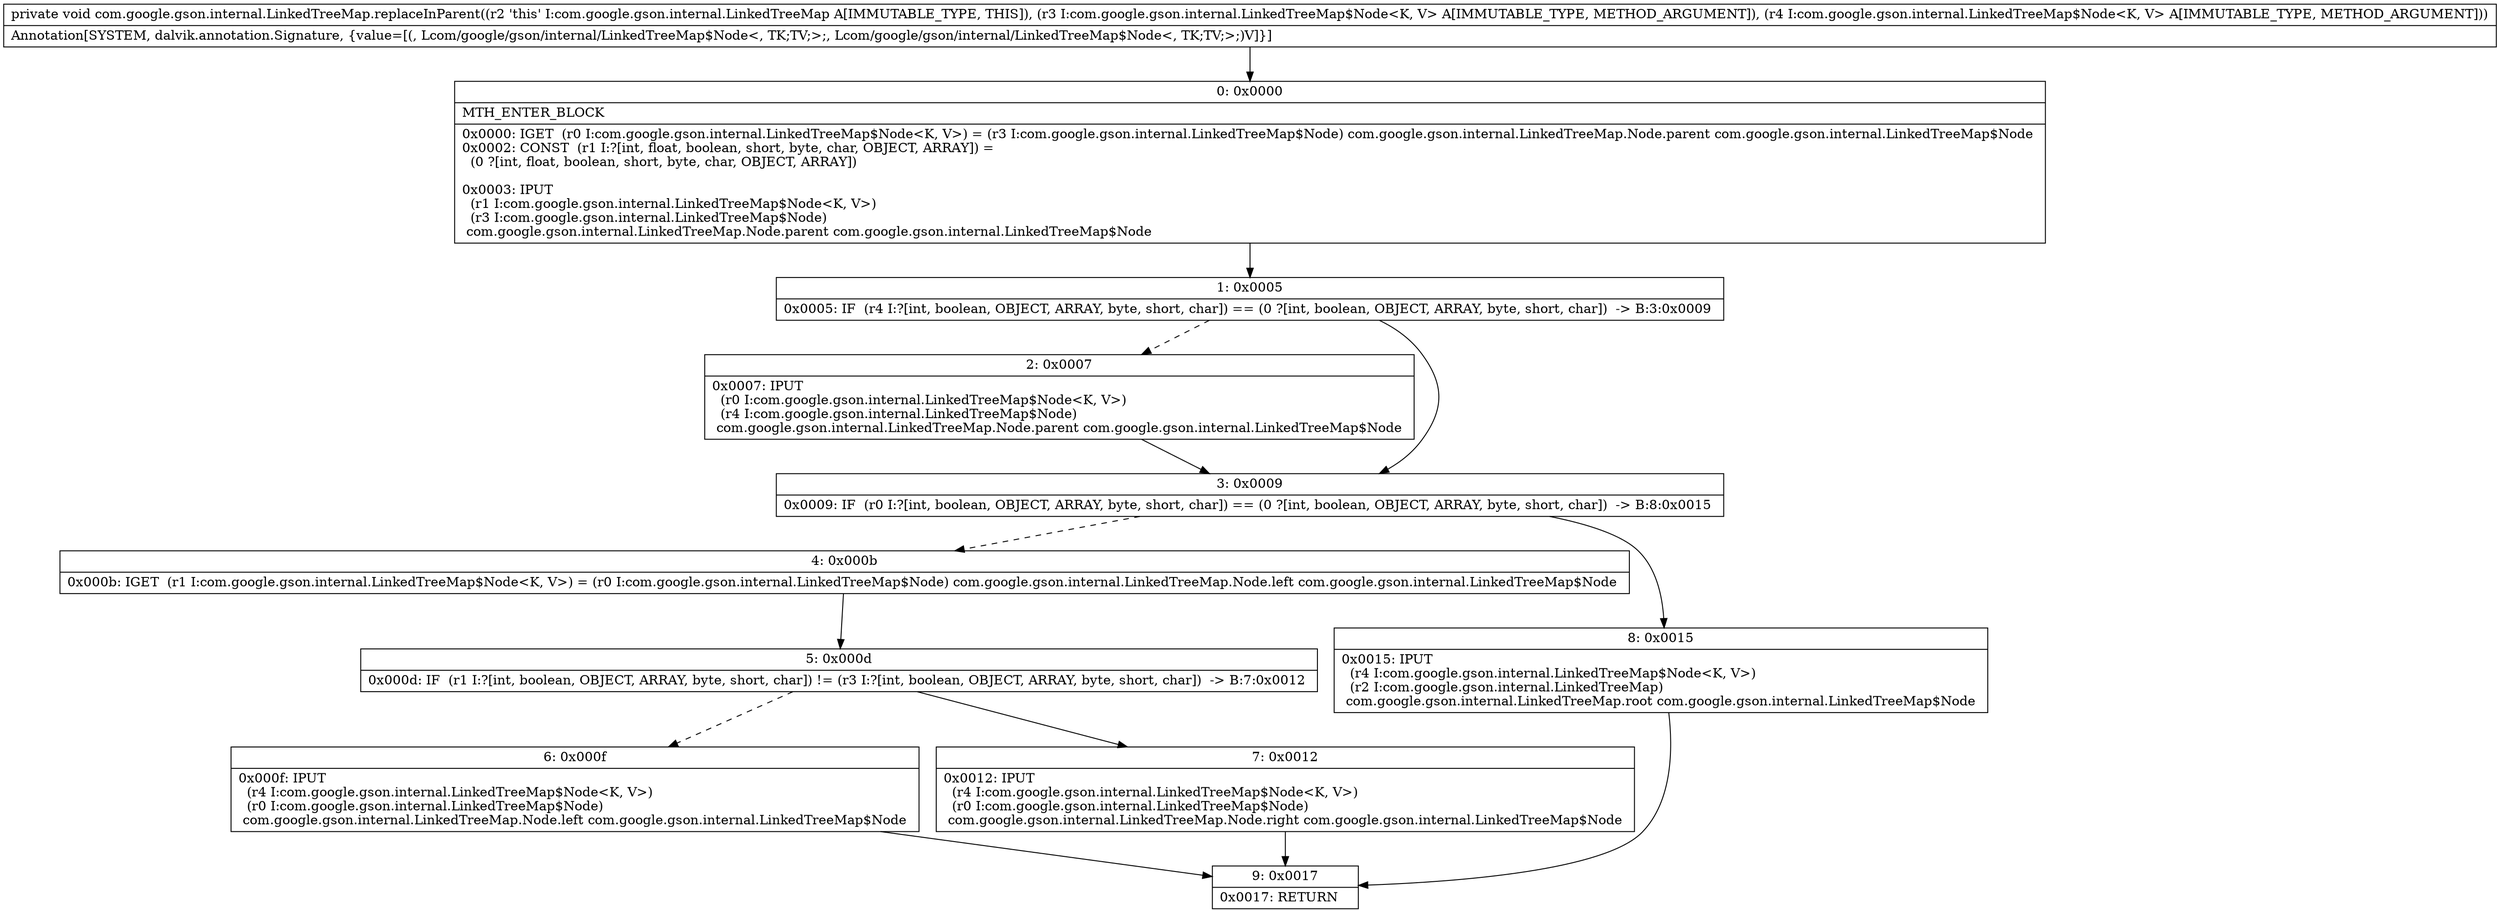 digraph "CFG forcom.google.gson.internal.LinkedTreeMap.replaceInParent(Lcom\/google\/gson\/internal\/LinkedTreeMap$Node;Lcom\/google\/gson\/internal\/LinkedTreeMap$Node;)V" {
Node_0 [shape=record,label="{0\:\ 0x0000|MTH_ENTER_BLOCK\l|0x0000: IGET  (r0 I:com.google.gson.internal.LinkedTreeMap$Node\<K, V\>) = (r3 I:com.google.gson.internal.LinkedTreeMap$Node) com.google.gson.internal.LinkedTreeMap.Node.parent com.google.gson.internal.LinkedTreeMap$Node \l0x0002: CONST  (r1 I:?[int, float, boolean, short, byte, char, OBJECT, ARRAY]) = \l  (0 ?[int, float, boolean, short, byte, char, OBJECT, ARRAY])\l \l0x0003: IPUT  \l  (r1 I:com.google.gson.internal.LinkedTreeMap$Node\<K, V\>)\l  (r3 I:com.google.gson.internal.LinkedTreeMap$Node)\l com.google.gson.internal.LinkedTreeMap.Node.parent com.google.gson.internal.LinkedTreeMap$Node \l}"];
Node_1 [shape=record,label="{1\:\ 0x0005|0x0005: IF  (r4 I:?[int, boolean, OBJECT, ARRAY, byte, short, char]) == (0 ?[int, boolean, OBJECT, ARRAY, byte, short, char])  \-\> B:3:0x0009 \l}"];
Node_2 [shape=record,label="{2\:\ 0x0007|0x0007: IPUT  \l  (r0 I:com.google.gson.internal.LinkedTreeMap$Node\<K, V\>)\l  (r4 I:com.google.gson.internal.LinkedTreeMap$Node)\l com.google.gson.internal.LinkedTreeMap.Node.parent com.google.gson.internal.LinkedTreeMap$Node \l}"];
Node_3 [shape=record,label="{3\:\ 0x0009|0x0009: IF  (r0 I:?[int, boolean, OBJECT, ARRAY, byte, short, char]) == (0 ?[int, boolean, OBJECT, ARRAY, byte, short, char])  \-\> B:8:0x0015 \l}"];
Node_4 [shape=record,label="{4\:\ 0x000b|0x000b: IGET  (r1 I:com.google.gson.internal.LinkedTreeMap$Node\<K, V\>) = (r0 I:com.google.gson.internal.LinkedTreeMap$Node) com.google.gson.internal.LinkedTreeMap.Node.left com.google.gson.internal.LinkedTreeMap$Node \l}"];
Node_5 [shape=record,label="{5\:\ 0x000d|0x000d: IF  (r1 I:?[int, boolean, OBJECT, ARRAY, byte, short, char]) != (r3 I:?[int, boolean, OBJECT, ARRAY, byte, short, char])  \-\> B:7:0x0012 \l}"];
Node_6 [shape=record,label="{6\:\ 0x000f|0x000f: IPUT  \l  (r4 I:com.google.gson.internal.LinkedTreeMap$Node\<K, V\>)\l  (r0 I:com.google.gson.internal.LinkedTreeMap$Node)\l com.google.gson.internal.LinkedTreeMap.Node.left com.google.gson.internal.LinkedTreeMap$Node \l}"];
Node_7 [shape=record,label="{7\:\ 0x0012|0x0012: IPUT  \l  (r4 I:com.google.gson.internal.LinkedTreeMap$Node\<K, V\>)\l  (r0 I:com.google.gson.internal.LinkedTreeMap$Node)\l com.google.gson.internal.LinkedTreeMap.Node.right com.google.gson.internal.LinkedTreeMap$Node \l}"];
Node_8 [shape=record,label="{8\:\ 0x0015|0x0015: IPUT  \l  (r4 I:com.google.gson.internal.LinkedTreeMap$Node\<K, V\>)\l  (r2 I:com.google.gson.internal.LinkedTreeMap)\l com.google.gson.internal.LinkedTreeMap.root com.google.gson.internal.LinkedTreeMap$Node \l}"];
Node_9 [shape=record,label="{9\:\ 0x0017|0x0017: RETURN   \l}"];
MethodNode[shape=record,label="{private void com.google.gson.internal.LinkedTreeMap.replaceInParent((r2 'this' I:com.google.gson.internal.LinkedTreeMap A[IMMUTABLE_TYPE, THIS]), (r3 I:com.google.gson.internal.LinkedTreeMap$Node\<K, V\> A[IMMUTABLE_TYPE, METHOD_ARGUMENT]), (r4 I:com.google.gson.internal.LinkedTreeMap$Node\<K, V\> A[IMMUTABLE_TYPE, METHOD_ARGUMENT]))  | Annotation[SYSTEM, dalvik.annotation.Signature, \{value=[(, Lcom\/google\/gson\/internal\/LinkedTreeMap$Node\<, TK;TV;\>;, Lcom\/google\/gson\/internal\/LinkedTreeMap$Node\<, TK;TV;\>;)V]\}]\l}"];
MethodNode -> Node_0;
Node_0 -> Node_1;
Node_1 -> Node_2[style=dashed];
Node_1 -> Node_3;
Node_2 -> Node_3;
Node_3 -> Node_4[style=dashed];
Node_3 -> Node_8;
Node_4 -> Node_5;
Node_5 -> Node_6[style=dashed];
Node_5 -> Node_7;
Node_6 -> Node_9;
Node_7 -> Node_9;
Node_8 -> Node_9;
}

